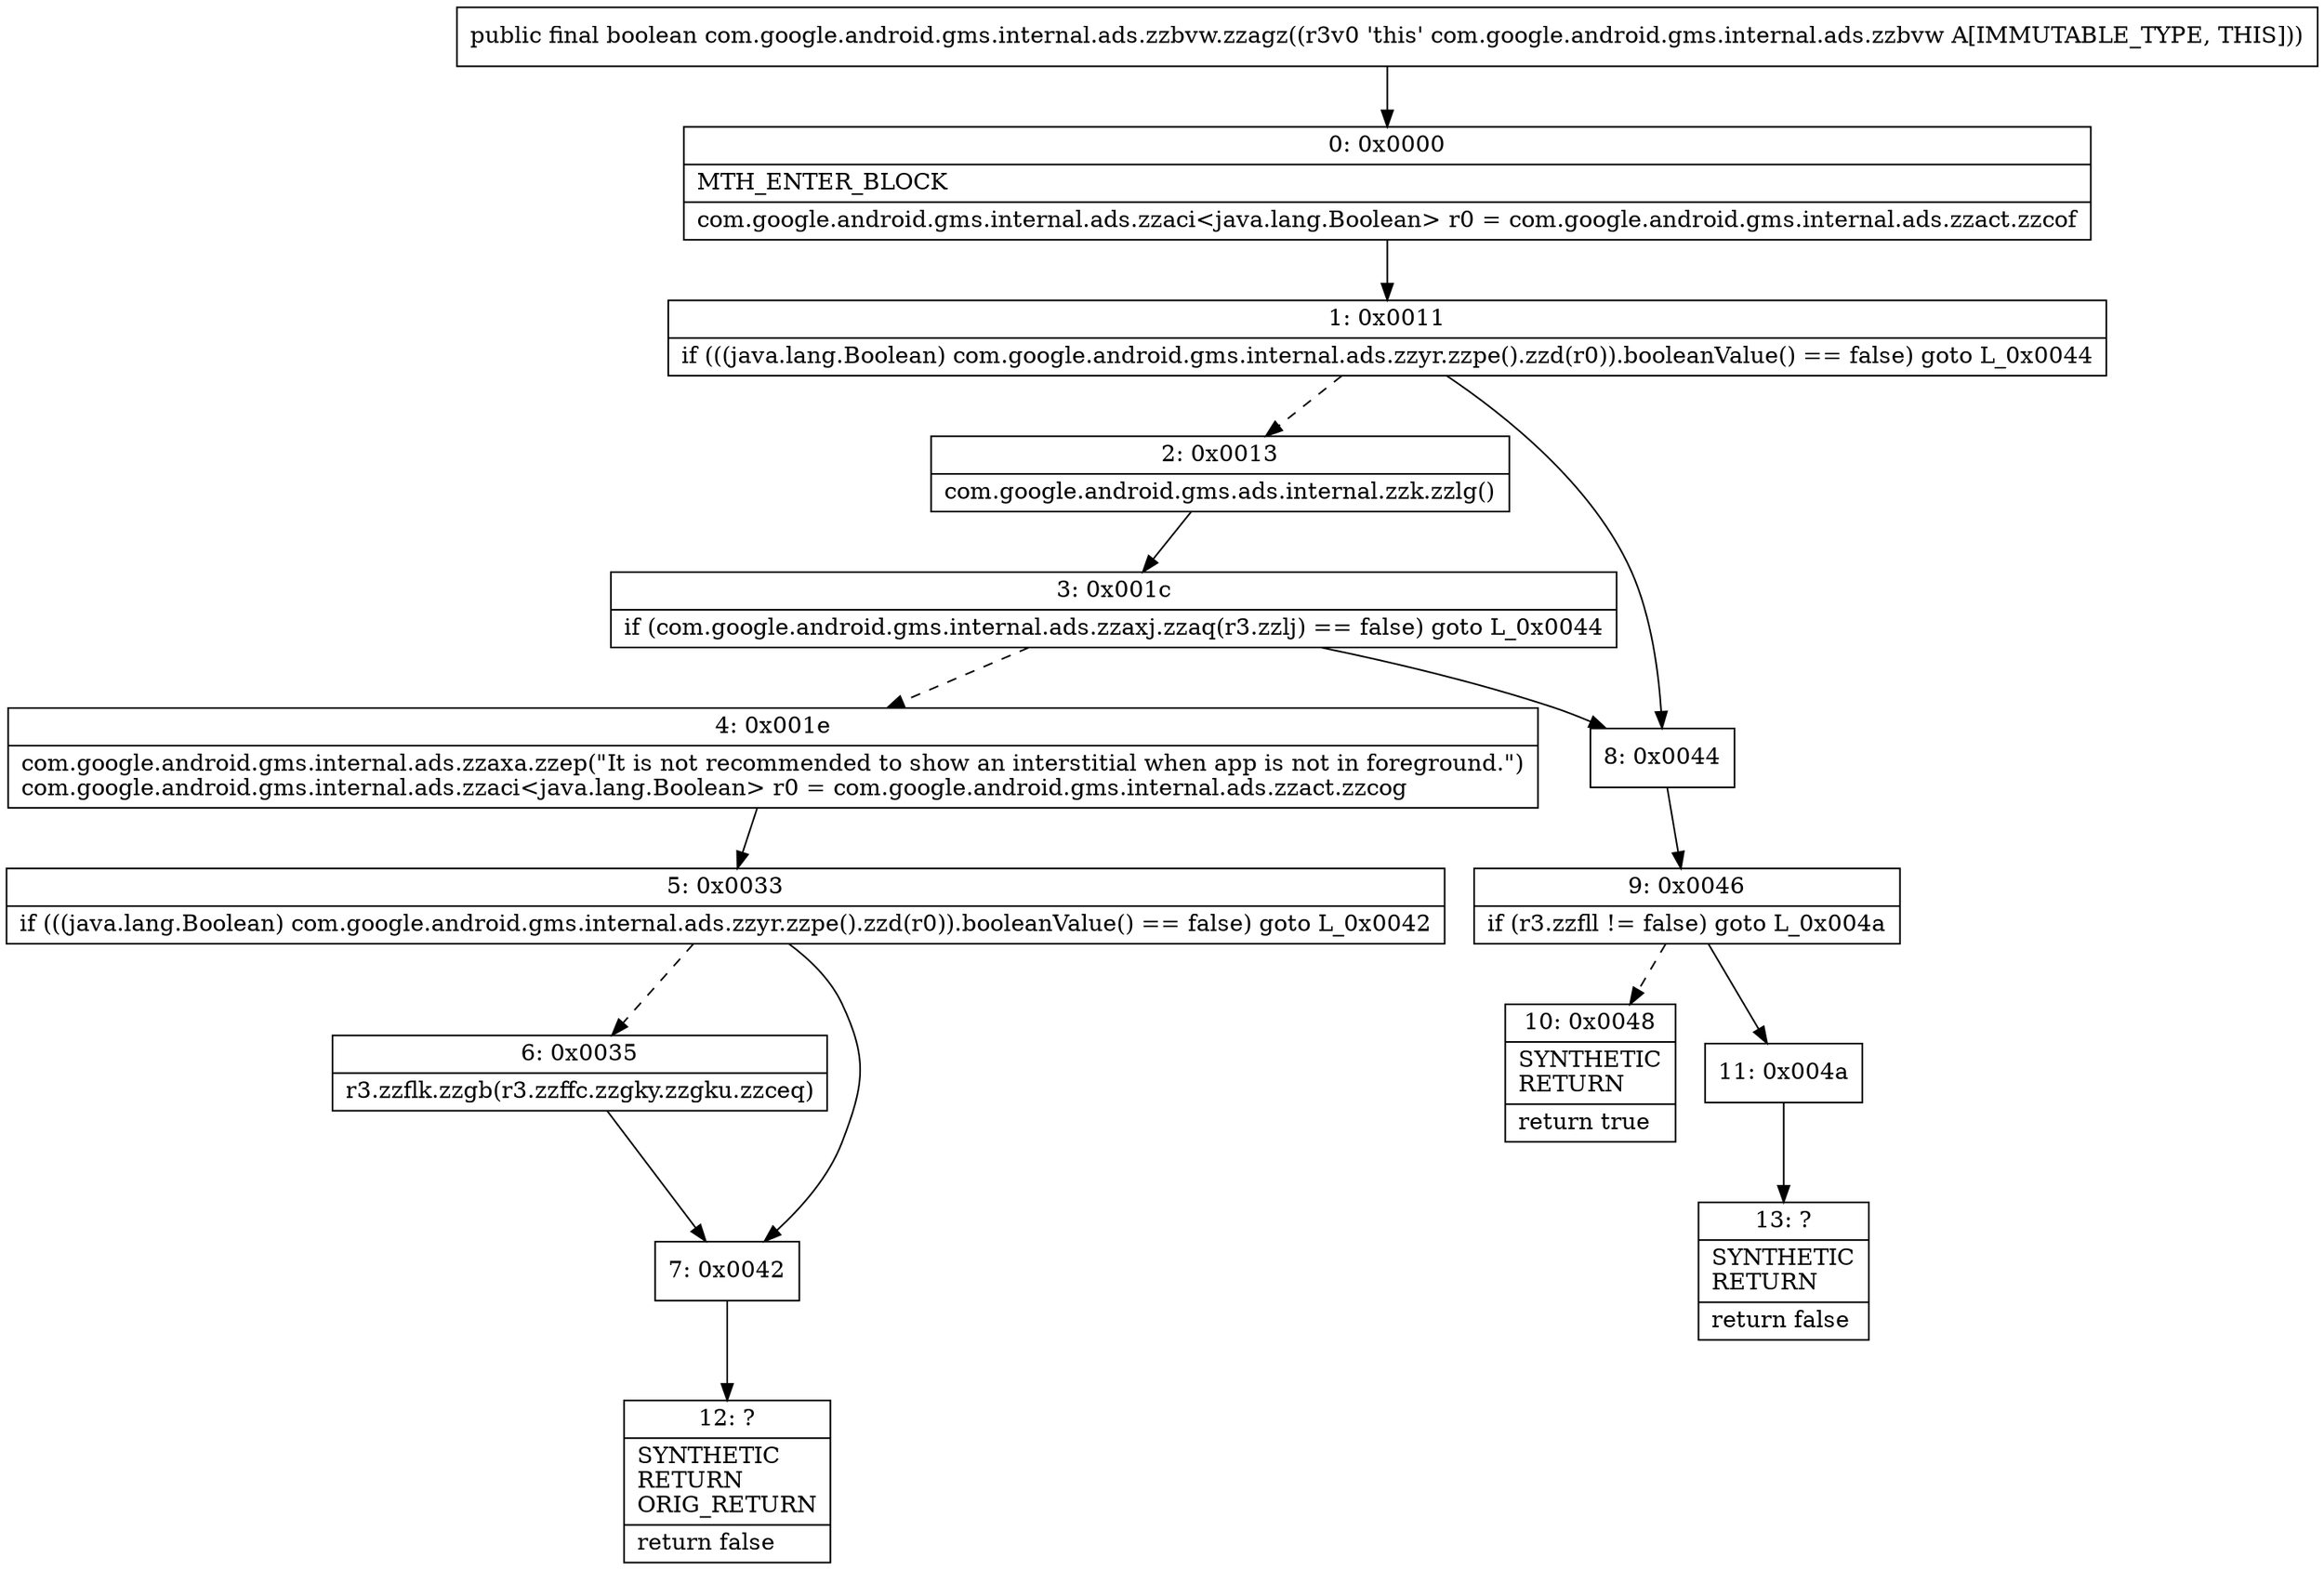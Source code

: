 digraph "CFG forcom.google.android.gms.internal.ads.zzbvw.zzagz()Z" {
Node_0 [shape=record,label="{0\:\ 0x0000|MTH_ENTER_BLOCK\l|com.google.android.gms.internal.ads.zzaci\<java.lang.Boolean\> r0 = com.google.android.gms.internal.ads.zzact.zzcof\l}"];
Node_1 [shape=record,label="{1\:\ 0x0011|if (((java.lang.Boolean) com.google.android.gms.internal.ads.zzyr.zzpe().zzd(r0)).booleanValue() == false) goto L_0x0044\l}"];
Node_2 [shape=record,label="{2\:\ 0x0013|com.google.android.gms.ads.internal.zzk.zzlg()\l}"];
Node_3 [shape=record,label="{3\:\ 0x001c|if (com.google.android.gms.internal.ads.zzaxj.zzaq(r3.zzlj) == false) goto L_0x0044\l}"];
Node_4 [shape=record,label="{4\:\ 0x001e|com.google.android.gms.internal.ads.zzaxa.zzep(\"It is not recommended to show an interstitial when app is not in foreground.\")\lcom.google.android.gms.internal.ads.zzaci\<java.lang.Boolean\> r0 = com.google.android.gms.internal.ads.zzact.zzcog\l}"];
Node_5 [shape=record,label="{5\:\ 0x0033|if (((java.lang.Boolean) com.google.android.gms.internal.ads.zzyr.zzpe().zzd(r0)).booleanValue() == false) goto L_0x0042\l}"];
Node_6 [shape=record,label="{6\:\ 0x0035|r3.zzflk.zzgb(r3.zzffc.zzgky.zzgku.zzceq)\l}"];
Node_7 [shape=record,label="{7\:\ 0x0042}"];
Node_8 [shape=record,label="{8\:\ 0x0044}"];
Node_9 [shape=record,label="{9\:\ 0x0046|if (r3.zzfll != false) goto L_0x004a\l}"];
Node_10 [shape=record,label="{10\:\ 0x0048|SYNTHETIC\lRETURN\l|return true\l}"];
Node_11 [shape=record,label="{11\:\ 0x004a}"];
Node_12 [shape=record,label="{12\:\ ?|SYNTHETIC\lRETURN\lORIG_RETURN\l|return false\l}"];
Node_13 [shape=record,label="{13\:\ ?|SYNTHETIC\lRETURN\l|return false\l}"];
MethodNode[shape=record,label="{public final boolean com.google.android.gms.internal.ads.zzbvw.zzagz((r3v0 'this' com.google.android.gms.internal.ads.zzbvw A[IMMUTABLE_TYPE, THIS])) }"];
MethodNode -> Node_0;
Node_0 -> Node_1;
Node_1 -> Node_2[style=dashed];
Node_1 -> Node_8;
Node_2 -> Node_3;
Node_3 -> Node_4[style=dashed];
Node_3 -> Node_8;
Node_4 -> Node_5;
Node_5 -> Node_6[style=dashed];
Node_5 -> Node_7;
Node_6 -> Node_7;
Node_7 -> Node_12;
Node_8 -> Node_9;
Node_9 -> Node_10[style=dashed];
Node_9 -> Node_11;
Node_11 -> Node_13;
}

